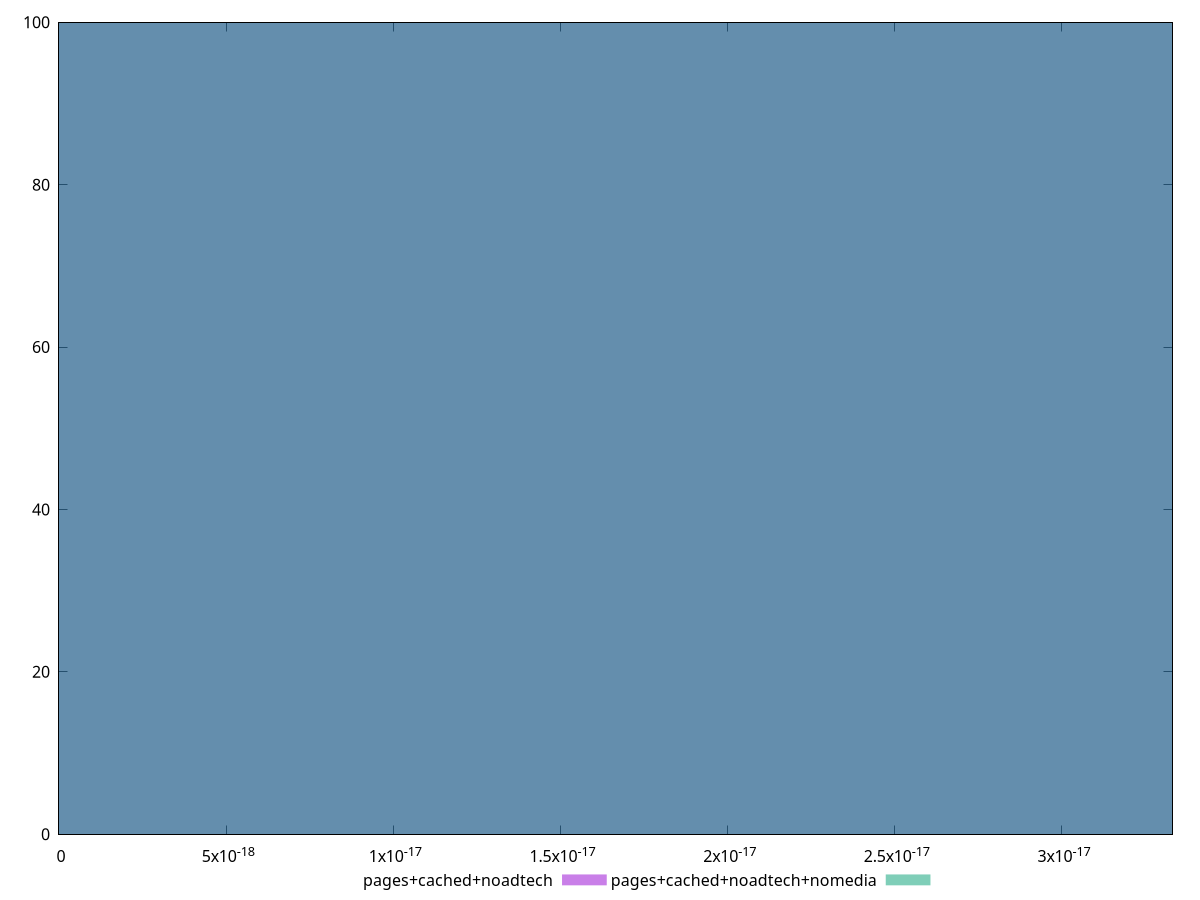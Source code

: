 reset

$pagesCachedNoadtech <<EOF
0 100
EOF

$pagesCachedNoadtechNomedia <<EOF
0 100
EOF

set key outside below
set boxwidth 1e-12
set xrange [0:3.3306690738754695e-17]
set yrange [0:100]
set trange [0:100]
set style fill transparent solid 0.5 noborder
set terminal svg size 640, 500 enhanced background rgb 'white'
set output "report_00017_2021-02-10T15-08-03.406Z/meta/score-difference/comparison/histogram/2_vs_3.svg"

plot $pagesCachedNoadtech title "pages+cached+noadtech" with boxes, \
     $pagesCachedNoadtechNomedia title "pages+cached+noadtech+nomedia" with boxes

reset
